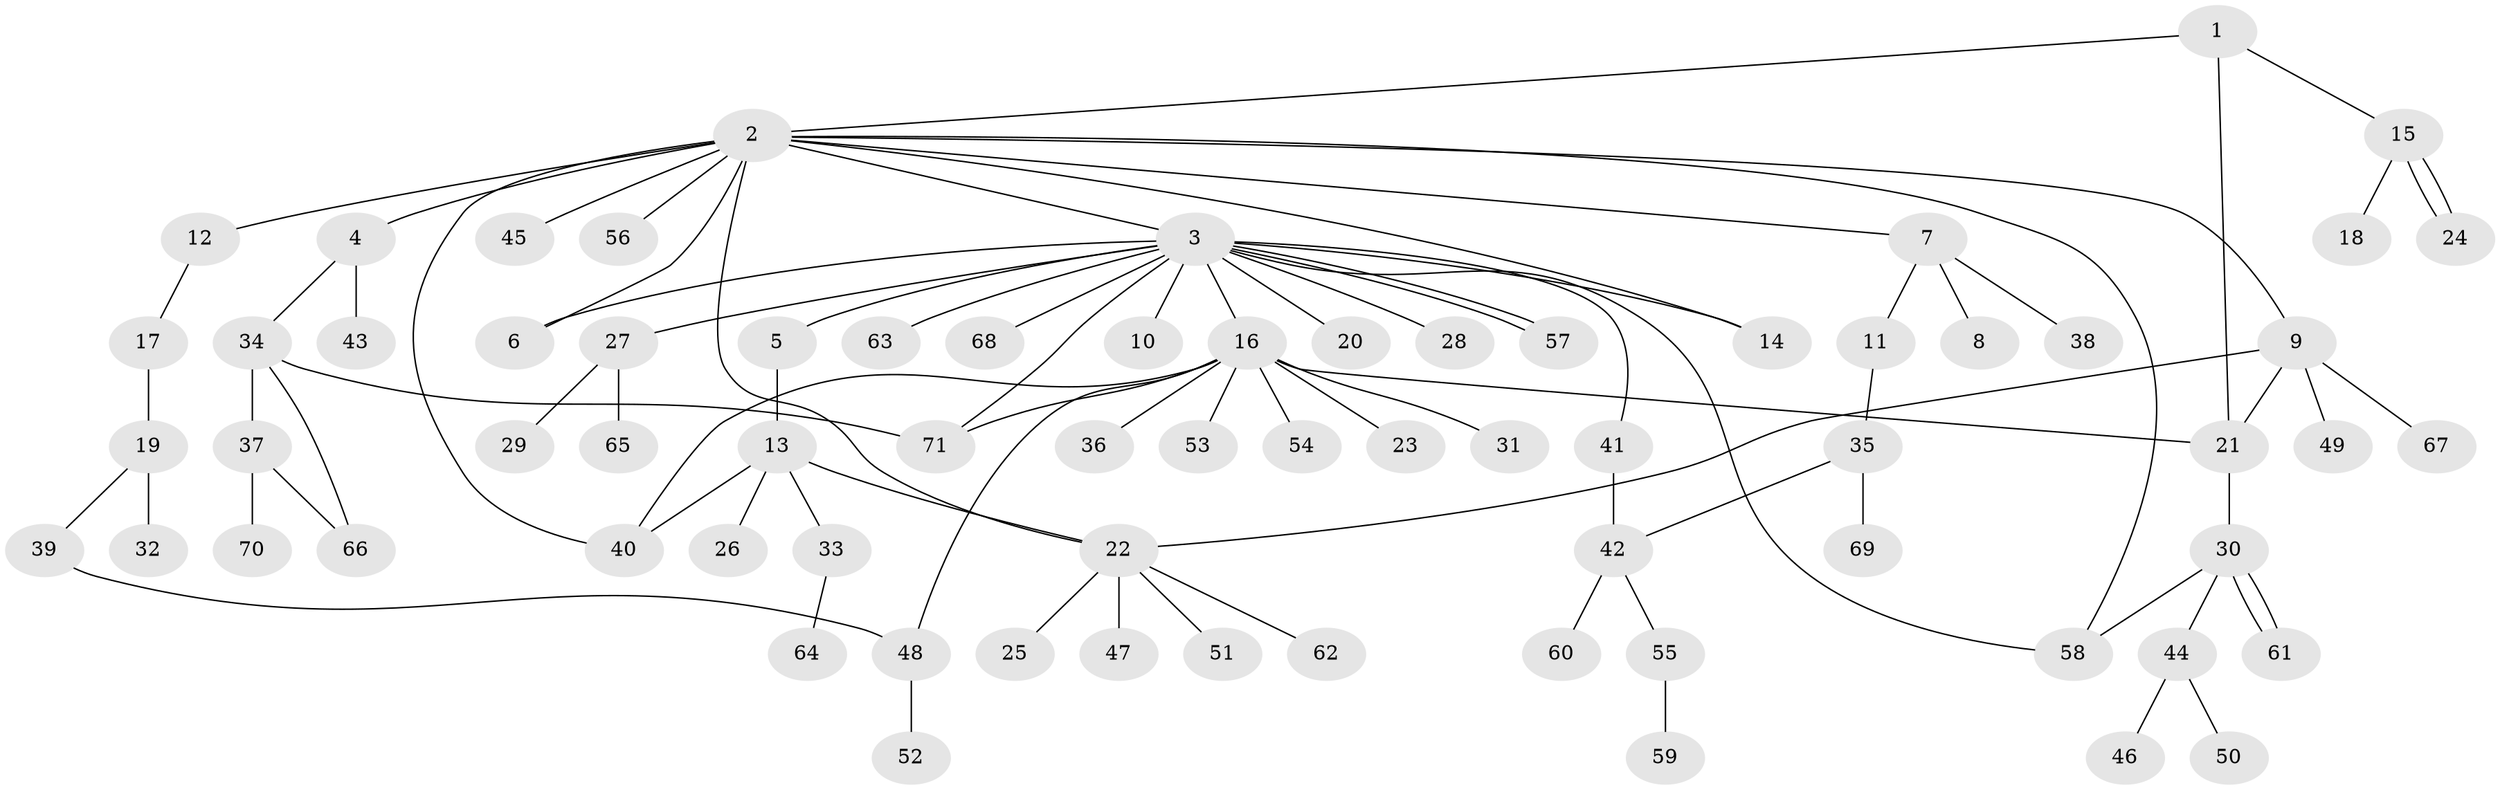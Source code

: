 // coarse degree distribution, {1: 0.8, 17: 0.02857142857142857, 3: 0.02857142857142857, 2: 0.11428571428571428, 16: 0.02857142857142857}
// Generated by graph-tools (version 1.1) at 2025/50/03/04/25 21:50:31]
// undirected, 71 vertices, 88 edges
graph export_dot {
graph [start="1"]
  node [color=gray90,style=filled];
  1;
  2;
  3;
  4;
  5;
  6;
  7;
  8;
  9;
  10;
  11;
  12;
  13;
  14;
  15;
  16;
  17;
  18;
  19;
  20;
  21;
  22;
  23;
  24;
  25;
  26;
  27;
  28;
  29;
  30;
  31;
  32;
  33;
  34;
  35;
  36;
  37;
  38;
  39;
  40;
  41;
  42;
  43;
  44;
  45;
  46;
  47;
  48;
  49;
  50;
  51;
  52;
  53;
  54;
  55;
  56;
  57;
  58;
  59;
  60;
  61;
  62;
  63;
  64;
  65;
  66;
  67;
  68;
  69;
  70;
  71;
  1 -- 2;
  1 -- 15;
  1 -- 21;
  2 -- 3;
  2 -- 4;
  2 -- 6;
  2 -- 7;
  2 -- 9;
  2 -- 12;
  2 -- 14;
  2 -- 22;
  2 -- 40;
  2 -- 45;
  2 -- 56;
  2 -- 58;
  3 -- 5;
  3 -- 6;
  3 -- 10;
  3 -- 14;
  3 -- 16;
  3 -- 20;
  3 -- 27;
  3 -- 28;
  3 -- 41;
  3 -- 57;
  3 -- 57;
  3 -- 58;
  3 -- 63;
  3 -- 68;
  3 -- 71;
  4 -- 34;
  4 -- 43;
  5 -- 13;
  7 -- 8;
  7 -- 11;
  7 -- 38;
  9 -- 21;
  9 -- 22;
  9 -- 49;
  9 -- 67;
  11 -- 35;
  12 -- 17;
  13 -- 22;
  13 -- 26;
  13 -- 33;
  13 -- 40;
  15 -- 18;
  15 -- 24;
  15 -- 24;
  16 -- 21;
  16 -- 23;
  16 -- 31;
  16 -- 36;
  16 -- 40;
  16 -- 48;
  16 -- 53;
  16 -- 54;
  16 -- 71;
  17 -- 19;
  19 -- 32;
  19 -- 39;
  21 -- 30;
  22 -- 25;
  22 -- 47;
  22 -- 51;
  22 -- 62;
  27 -- 29;
  27 -- 65;
  30 -- 44;
  30 -- 58;
  30 -- 61;
  30 -- 61;
  33 -- 64;
  34 -- 37;
  34 -- 66;
  34 -- 71;
  35 -- 42;
  35 -- 69;
  37 -- 66;
  37 -- 70;
  39 -- 48;
  41 -- 42;
  42 -- 55;
  42 -- 60;
  44 -- 46;
  44 -- 50;
  48 -- 52;
  55 -- 59;
}
